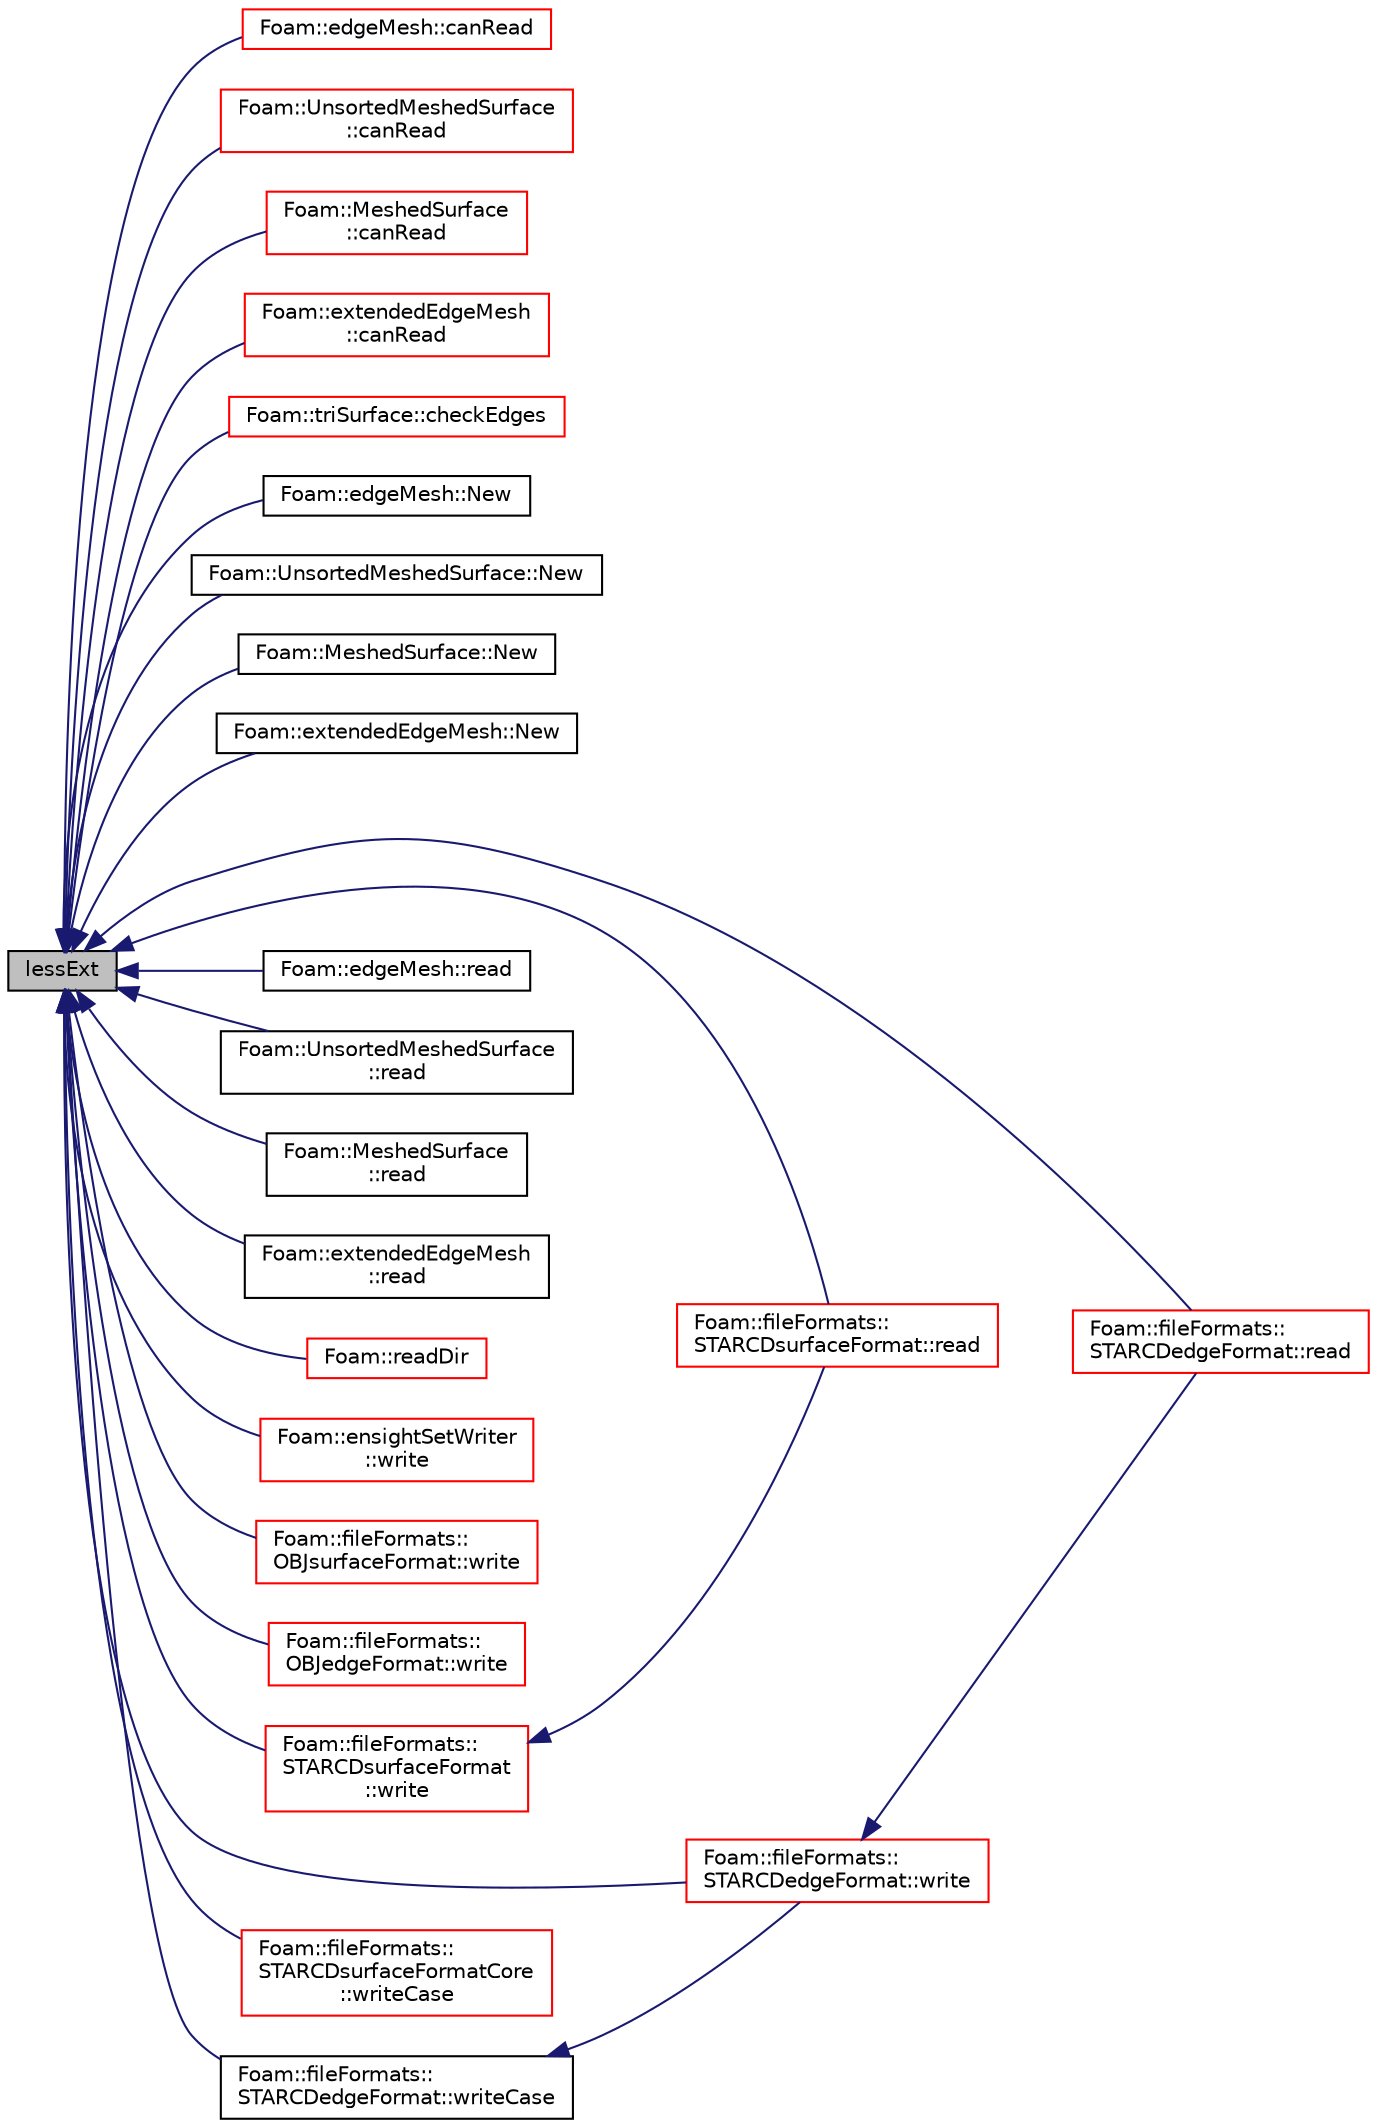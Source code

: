 digraph "lessExt"
{
  bgcolor="transparent";
  edge [fontname="Helvetica",fontsize="10",labelfontname="Helvetica",labelfontsize="10"];
  node [fontname="Helvetica",fontsize="10",shape=record];
  rankdir="LR";
  Node1 [label="lessExt",height=0.2,width=0.4,color="black", fillcolor="grey75", style="filled", fontcolor="black"];
  Node1 -> Node2 [dir="back",color="midnightblue",fontsize="10",style="solid",fontname="Helvetica"];
  Node2 [label="Foam::edgeMesh::canRead",height=0.2,width=0.4,color="red",URL="$a00628.html#aa9369fb58a3d9f8c2d85f7ae0ddcb969",tooltip="Can we read this file format? "];
  Node1 -> Node3 [dir="back",color="midnightblue",fontsize="10",style="solid",fontname="Helvetica"];
  Node3 [label="Foam::UnsortedMeshedSurface\l::canRead",height=0.2,width=0.4,color="red",URL="$a02875.html#aa9369fb58a3d9f8c2d85f7ae0ddcb969",tooltip="Can we read this file format? "];
  Node1 -> Node4 [dir="back",color="midnightblue",fontsize="10",style="solid",fontname="Helvetica"];
  Node4 [label="Foam::MeshedSurface\l::canRead",height=0.2,width=0.4,color="red",URL="$a01504.html#aa9369fb58a3d9f8c2d85f7ae0ddcb969",tooltip="Can we read this file format? "];
  Node1 -> Node5 [dir="back",color="midnightblue",fontsize="10",style="solid",fontname="Helvetica"];
  Node5 [label="Foam::extendedEdgeMesh\l::canRead",height=0.2,width=0.4,color="red",URL="$a00711.html#aa9369fb58a3d9f8c2d85f7ae0ddcb969",tooltip="Can we read this file format? "];
  Node1 -> Node6 [dir="back",color="midnightblue",fontsize="10",style="solid",fontname="Helvetica"];
  Node6 [label="Foam::triSurface::checkEdges",height=0.2,width=0.4,color="red",URL="$a02776.html#a90f5f9407a227d55df8fa9120de9f122",tooltip="Check triply (or more) connected edges. "];
  Node1 -> Node7 [dir="back",color="midnightblue",fontsize="10",style="solid",fontname="Helvetica"];
  Node7 [label="Foam::edgeMesh::New",height=0.2,width=0.4,color="black",URL="$a00628.html#a2f377de2400b19ee58b85b8344616972",tooltip="Select constructed from filename (implicit extension) "];
  Node1 -> Node8 [dir="back",color="midnightblue",fontsize="10",style="solid",fontname="Helvetica"];
  Node8 [label="Foam::UnsortedMeshedSurface::New",height=0.2,width=0.4,color="black",URL="$a02875.html#a68c34633aa5aaa4c4a1a68b0b17b20ef",tooltip="Select constructed from filename (implicit extension) "];
  Node1 -> Node9 [dir="back",color="midnightblue",fontsize="10",style="solid",fontname="Helvetica"];
  Node9 [label="Foam::MeshedSurface::New",height=0.2,width=0.4,color="black",URL="$a01504.html#a0937a9715cb2f8e1497928e4e03bb948",tooltip="Select constructed from filename (implicit extension) "];
  Node1 -> Node10 [dir="back",color="midnightblue",fontsize="10",style="solid",fontname="Helvetica"];
  Node10 [label="Foam::extendedEdgeMesh::New",height=0.2,width=0.4,color="black",URL="$a00711.html#ae37396e63b9ecd9f84dc0afd2447bd45",tooltip="Select constructed from filename (implicit extension) "];
  Node1 -> Node11 [dir="back",color="midnightblue",fontsize="10",style="solid",fontname="Helvetica"];
  Node11 [label="Foam::fileFormats::\lSTARCDsurfaceFormat::read",height=0.2,width=0.4,color="red",URL="$a02523.html#a464ebd67acbdff0014d4dae69e3ec4be",tooltip="Read from file. "];
  Node1 -> Node12 [dir="back",color="midnightblue",fontsize="10",style="solid",fontname="Helvetica"];
  Node12 [label="Foam::fileFormats::\lSTARCDedgeFormat::read",height=0.2,width=0.4,color="red",URL="$a02522.html#a464ebd67acbdff0014d4dae69e3ec4be",tooltip="Read from file. "];
  Node1 -> Node13 [dir="back",color="midnightblue",fontsize="10",style="solid",fontname="Helvetica"];
  Node13 [label="Foam::edgeMesh::read",height=0.2,width=0.4,color="black",URL="$a00628.html#a464ebd67acbdff0014d4dae69e3ec4be",tooltip="Read from file. Chooses reader based on detected extension. "];
  Node1 -> Node14 [dir="back",color="midnightblue",fontsize="10",style="solid",fontname="Helvetica"];
  Node14 [label="Foam::UnsortedMeshedSurface\l::read",height=0.2,width=0.4,color="black",URL="$a02875.html#a464ebd67acbdff0014d4dae69e3ec4be",tooltip="Read from file. Chooses reader based on detected extension. "];
  Node1 -> Node15 [dir="back",color="midnightblue",fontsize="10",style="solid",fontname="Helvetica"];
  Node15 [label="Foam::MeshedSurface\l::read",height=0.2,width=0.4,color="black",URL="$a01504.html#a464ebd67acbdff0014d4dae69e3ec4be",tooltip="Read from file. Chooses reader based on detected extension. "];
  Node1 -> Node16 [dir="back",color="midnightblue",fontsize="10",style="solid",fontname="Helvetica"];
  Node16 [label="Foam::extendedEdgeMesh\l::read",height=0.2,width=0.4,color="black",URL="$a00711.html#a464ebd67acbdff0014d4dae69e3ec4be",tooltip="Read from file. Chooses reader based on detected extension. "];
  Node1 -> Node17 [dir="back",color="midnightblue",fontsize="10",style="solid",fontname="Helvetica"];
  Node17 [label="Foam::readDir",height=0.2,width=0.4,color="red",URL="$a10936.html#aca2d5f76614fa6c285dbc8b7e87ac7c4",tooltip="Read a directory and return the entries as a string list. "];
  Node1 -> Node18 [dir="back",color="midnightblue",fontsize="10",style="solid",fontname="Helvetica"];
  Node18 [label="Foam::ensightSetWriter\l::write",height=0.2,width=0.4,color="red",URL="$a00668.html#a630f6b7c40da086ca6bfde703206e847",tooltip="General entry point for writing. "];
  Node1 -> Node19 [dir="back",color="midnightblue",fontsize="10",style="solid",fontname="Helvetica"];
  Node19 [label="Foam::fileFormats::\lOBJsurfaceFormat::write",height=0.2,width=0.4,color="red",URL="$a01738.html#a2a1e1394d9dd8932b738248c123a267f",tooltip="Write surface mesh components by proxy. "];
  Node1 -> Node20 [dir="back",color="midnightblue",fontsize="10",style="solid",fontname="Helvetica"];
  Node20 [label="Foam::fileFormats::\lOBJedgeFormat::write",height=0.2,width=0.4,color="red",URL="$a01736.html#ac93279b51e2eb12dc1a54daf46bbca98",tooltip="Write surface mesh components by proxy. "];
  Node1 -> Node21 [dir="back",color="midnightblue",fontsize="10",style="solid",fontname="Helvetica"];
  Node21 [label="Foam::fileFormats::\lSTARCDsurfaceFormat\l::write",height=0.2,width=0.4,color="red",URL="$a02523.html#a2a1e1394d9dd8932b738248c123a267f",tooltip="Write surface mesh components by proxy. "];
  Node21 -> Node11 [dir="back",color="midnightblue",fontsize="10",style="solid",fontname="Helvetica"];
  Node1 -> Node22 [dir="back",color="midnightblue",fontsize="10",style="solid",fontname="Helvetica"];
  Node22 [label="Foam::fileFormats::\lSTARCDedgeFormat::write",height=0.2,width=0.4,color="red",URL="$a02522.html#ac93279b51e2eb12dc1a54daf46bbca98",tooltip="Write edge mesh. "];
  Node22 -> Node12 [dir="back",color="midnightblue",fontsize="10",style="solid",fontname="Helvetica"];
  Node1 -> Node23 [dir="back",color="midnightblue",fontsize="10",style="solid",fontname="Helvetica"];
  Node23 [label="Foam::fileFormats::\lSTARCDsurfaceFormatCore\l::writeCase",height=0.2,width=0.4,color="red",URL="$a02524.html#ae4272f484f8b27274f4b0dde192e7a82"];
  Node1 -> Node24 [dir="back",color="midnightblue",fontsize="10",style="solid",fontname="Helvetica"];
  Node24 [label="Foam::fileFormats::\lSTARCDedgeFormat::writeCase",height=0.2,width=0.4,color="black",URL="$a02522.html#ae2250c1038a57f9979aa4549c61a8287"];
  Node24 -> Node22 [dir="back",color="midnightblue",fontsize="10",style="solid",fontname="Helvetica"];
}
